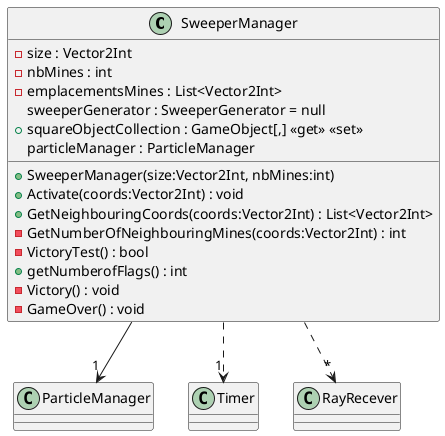 @startuml
class SweeperManager {
    - size : Vector2Int
    - nbMines : int
    - emplacementsMines : List<Vector2Int>
    sweeperGenerator : SweeperGenerator = null
    + squareObjectCollection : GameObject[,] <<get>> <<set>>
    particleManager : ParticleManager
    + SweeperManager(size:Vector2Int, nbMines:int)
    + Activate(coords:Vector2Int) : void
    + GetNeighbouringCoords(coords:Vector2Int) : List<Vector2Int>
    - GetNumberOfNeighbouringMines(coords:Vector2Int) : int
    - VictoryTest() : bool
    + getNumberofFlags() : int
    - Victory() : void
    - GameOver() : void
}
SweeperManager --> "1" ParticleManager
SweeperManager ..> "1" Timer
SweeperManager ..> "*" RayRecever
@enduml
